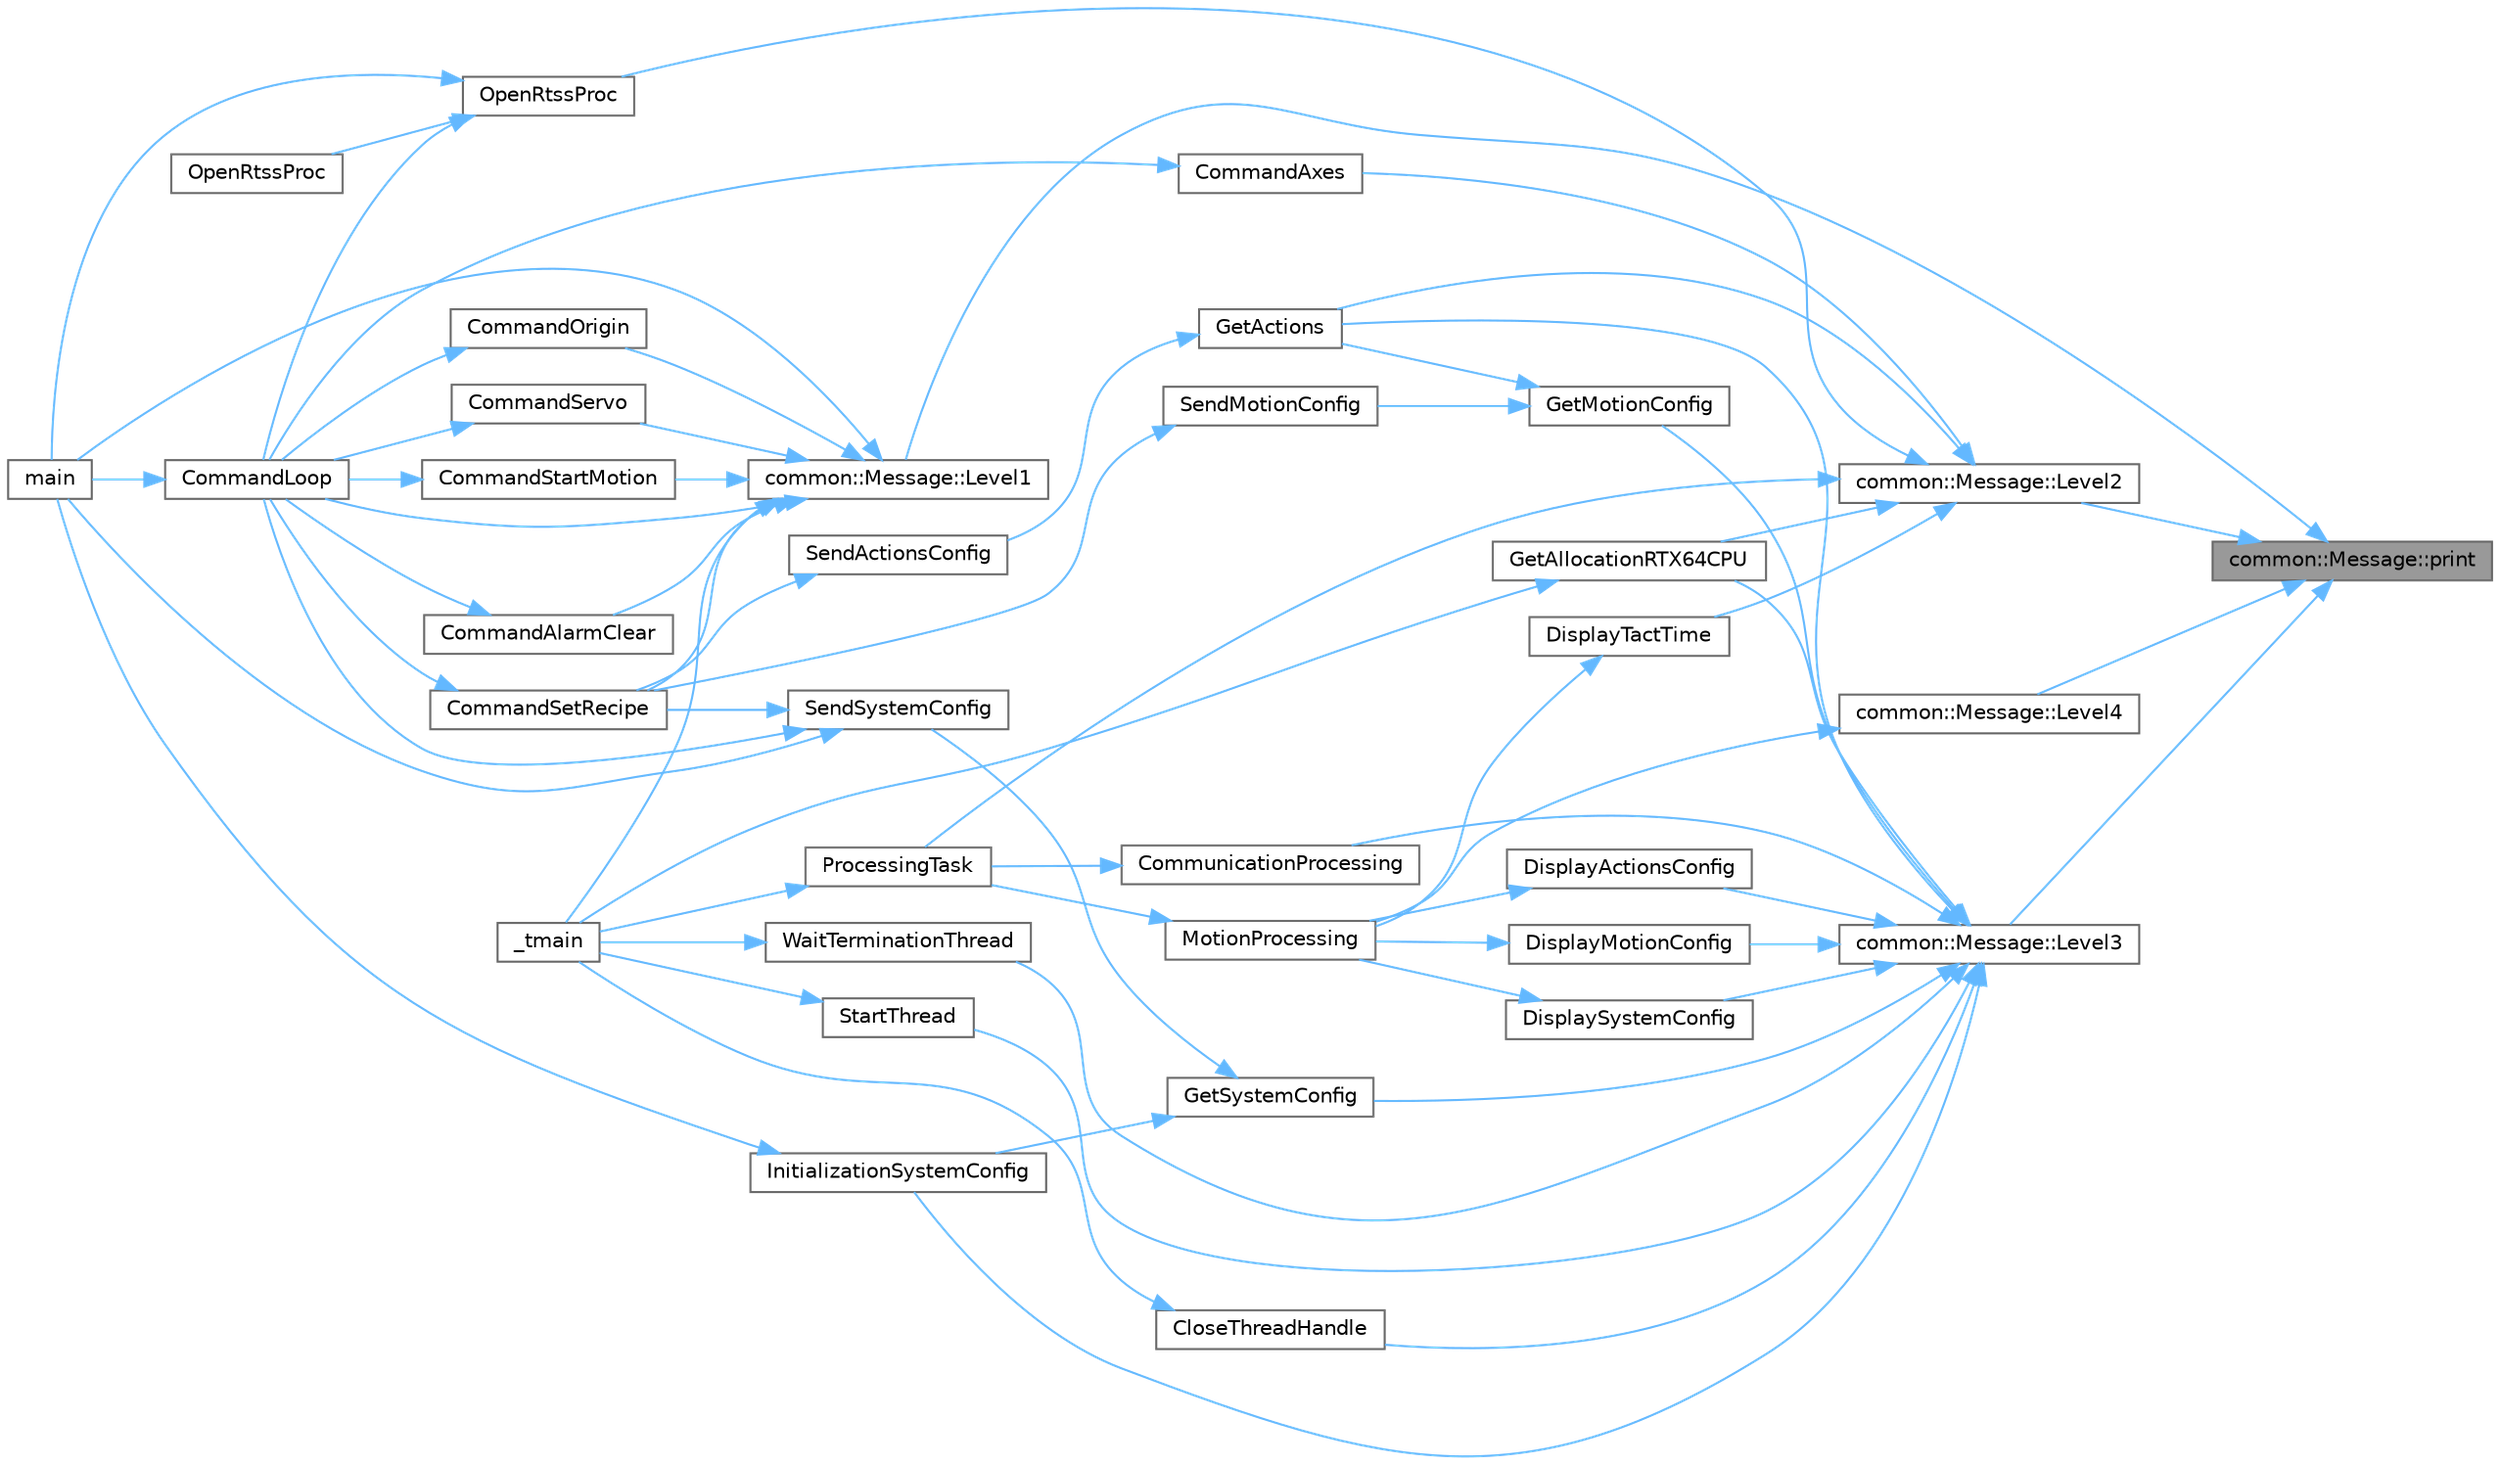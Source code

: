 digraph "common::Message::print"
{
 // LATEX_PDF_SIZE
  bgcolor="transparent";
  edge [fontname=Helvetica,fontsize=10,labelfontname=Helvetica,labelfontsize=10];
  node [fontname=Helvetica,fontsize=10,shape=box,height=0.2,width=0.4];
  rankdir="RL";
  Node1 [id="Node000001",label="common::Message::print",height=0.2,width=0.4,color="gray40", fillcolor="grey60", style="filled", fontcolor="black",tooltip="TCHAR 형식의 문자열을 출력하는 일반적인 출력 함수입니다."];
  Node1 -> Node2 [id="edge1_Node000001_Node000002",dir="back",color="steelblue1",style="solid",tooltip=" "];
  Node2 [id="Node000002",label="common::Message::Level1",height=0.2,width=0.4,color="grey40", fillcolor="white", style="filled",URL="$a00117.html#af45e9eb63af9ef1efb8fc8f0d0ae3244",tooltip="Level 1 메시지를 출력하는 함수입니다."];
  Node2 -> Node3 [id="edge2_Node000002_Node000003",dir="back",color="steelblue1",style="solid",tooltip=" "];
  Node3 [id="Node000003",label="_tmain",height=0.2,width=0.4,color="grey40", fillcolor="white", style="filled",URL="$a00047.html#a353674c5af92be7fb389265cde4e5e03",tooltip=" "];
  Node2 -> Node4 [id="edge3_Node000002_Node000004",dir="back",color="steelblue1",style="solid",tooltip=" "];
  Node4 [id="Node000004",label="CommandAlarmClear",height=0.2,width=0.4,color="grey40", fillcolor="white", style="filled",URL="$a00059.html#aaf9355530299b89768fe14680b3a5e3e",tooltip="알람 해제 관련 명령어를 처리합니다."];
  Node4 -> Node5 [id="edge4_Node000004_Node000005",dir="back",color="steelblue1",style="solid",tooltip=" "];
  Node5 [id="Node000005",label="CommandLoop",height=0.2,width=0.4,color="grey40", fillcolor="white", style="filled",URL="$a00059.html#a4bab8a811513db99dd6cf77f2072aa88",tooltip="사용자 명령을 처리하는 루프입니다."];
  Node5 -> Node6 [id="edge5_Node000005_Node000006",dir="back",color="steelblue1",style="solid",tooltip=" "];
  Node6 [id="Node000006",label="main",height=0.2,width=0.4,color="grey40", fillcolor="white", style="filled",URL="$a00059.html#a9ef43c94a04d3145f5f315231da4526e",tooltip=" "];
  Node2 -> Node5 [id="edge6_Node000002_Node000005",dir="back",color="steelblue1",style="solid",tooltip=" "];
  Node2 -> Node7 [id="edge7_Node000002_Node000007",dir="back",color="steelblue1",style="solid",tooltip=" "];
  Node7 [id="Node000007",label="CommandOrigin",height=0.2,width=0.4,color="grey40", fillcolor="white", style="filled",URL="$a00059.html#a7078711d4ea848605761d22f0a07d404",tooltip="원점 복귀 관련 명령어를 처리합니다."];
  Node7 -> Node5 [id="edge8_Node000007_Node000005",dir="back",color="steelblue1",style="solid",tooltip=" "];
  Node2 -> Node8 [id="edge9_Node000002_Node000008",dir="back",color="steelblue1",style="solid",tooltip=" "];
  Node8 [id="Node000008",label="CommandServo",height=0.2,width=0.4,color="grey40", fillcolor="white", style="filled",URL="$a00059.html#a97e74a080723dcde2fc3469029fdb5dd",tooltip="서보 관련 명령어를 처리합니다."];
  Node8 -> Node5 [id="edge10_Node000008_Node000005",dir="back",color="steelblue1",style="solid",tooltip=" "];
  Node2 -> Node9 [id="edge11_Node000002_Node000009",dir="back",color="steelblue1",style="solid",tooltip=" "];
  Node9 [id="Node000009",label="CommandSetRecipe",height=0.2,width=0.4,color="grey40", fillcolor="white", style="filled",URL="$a00059.html#ad1d8d77c29d483b0d119e05173b08673",tooltip="레시피 설정 관련 명령어를 처리합니다."];
  Node9 -> Node5 [id="edge12_Node000009_Node000005",dir="back",color="steelblue1",style="solid",tooltip=" "];
  Node2 -> Node10 [id="edge13_Node000002_Node000010",dir="back",color="steelblue1",style="solid",tooltip=" "];
  Node10 [id="Node000010",label="CommandStartMotion",height=0.2,width=0.4,color="grey40", fillcolor="white", style="filled",URL="$a00059.html#a27232eec7761cf7b60f64f83d591fd9c",tooltip="모션 시작 관련 명령어를 처리합니다."];
  Node10 -> Node5 [id="edge14_Node000010_Node000005",dir="back",color="steelblue1",style="solid",tooltip=" "];
  Node2 -> Node6 [id="edge15_Node000002_Node000006",dir="back",color="steelblue1",style="solid",tooltip=" "];
  Node1 -> Node11 [id="edge16_Node000001_Node000011",dir="back",color="steelblue1",style="solid",tooltip=" "];
  Node11 [id="Node000011",label="common::Message::Level2",height=0.2,width=0.4,color="grey40", fillcolor="white", style="filled",URL="$a00117.html#a40bb53cafcaa484ddcf126502abc161f",tooltip="Level 2 메시지를 출력하는 함수입니다."];
  Node11 -> Node12 [id="edge17_Node000011_Node000012",dir="back",color="steelblue1",style="solid",tooltip=" "];
  Node12 [id="Node000012",label="CommandAxes",height=0.2,width=0.4,color="grey40", fillcolor="white", style="filled",URL="$a00059.html#adbe7f1246db3436d145db64722faed15",tooltip="축 관련 명령어를 처리합니다."];
  Node12 -> Node5 [id="edge18_Node000012_Node000005",dir="back",color="steelblue1",style="solid",tooltip=" "];
  Node11 -> Node13 [id="edge19_Node000011_Node000013",dir="back",color="steelblue1",style="solid",tooltip=" "];
  Node13 [id="Node000013",label="DisplayTactTime",height=0.2,width=0.4,color="grey40", fillcolor="white", style="filled",URL="$a00047.html#a3b4cb51bd003b4867a47032c4c8f121f",tooltip="지정된 반복 및 액션 횟수에 따른 동작 시간을 출력합니다."];
  Node13 -> Node14 [id="edge20_Node000013_Node000014",dir="back",color="steelblue1",style="solid",tooltip=" "];
  Node14 [id="Node000014",label="MotionProcessing",height=0.2,width=0.4,color="grey40", fillcolor="white", style="filled",URL="$a00047.html#a4f9769b178418fdb7769bf8bb92c2773",tooltip="주어진 상태에 따라 모션 처리를 수행합니다."];
  Node14 -> Node15 [id="edge21_Node000014_Node000015",dir="back",color="steelblue1",style="solid",tooltip=" "];
  Node15 [id="Node000015",label="ProcessingTask",height=0.2,width=0.4,color="grey40", fillcolor="white", style="filled",URL="$a00047.html#a3db71c15151b4d493496a84b964c847b",tooltip="주어진 작업을 수행하는 스레드 함수입니다."];
  Node15 -> Node3 [id="edge22_Node000015_Node000003",dir="back",color="steelblue1",style="solid",tooltip=" "];
  Node11 -> Node16 [id="edge23_Node000011_Node000016",dir="back",color="steelblue1",style="solid",tooltip=" "];
  Node16 [id="Node000016",label="GetActions",height=0.2,width=0.4,color="grey40", fillcolor="white", style="filled",URL="$a00059.html#a9470ae1a4450c0115066eabafeb5c698",tooltip="액션 객체 배열을 가져옵니다."];
  Node16 -> Node17 [id="edge24_Node000016_Node000017",dir="back",color="steelblue1",style="solid",tooltip=" "];
  Node17 [id="Node000017",label="SendActionsConfig",height=0.2,width=0.4,color="grey40", fillcolor="white", style="filled",URL="$a00059.html#a1d71225d8f429c3ec023dcc86f760e81",tooltip="액션 구성 정보를 전송합니다."];
  Node17 -> Node9 [id="edge25_Node000017_Node000009",dir="back",color="steelblue1",style="solid",tooltip=" "];
  Node11 -> Node18 [id="edge26_Node000011_Node000018",dir="back",color="steelblue1",style="solid",tooltip=" "];
  Node18 [id="Node000018",label="GetAllocationRTX64CPU",height=0.2,width=0.4,color="grey40", fillcolor="white", style="filled",URL="$a00047.html#ac3520566a2d6657ba663676a4a9d2851",tooltip="RTX64의 현재 CPU 할당 정보를 가져옵니다."];
  Node18 -> Node3 [id="edge27_Node000018_Node000003",dir="back",color="steelblue1",style="solid",tooltip=" "];
  Node11 -> Node19 [id="edge28_Node000011_Node000019",dir="back",color="steelblue1",style="solid",tooltip=" "];
  Node19 [id="Node000019",label="OpenRtssProc",height=0.2,width=0.4,color="grey40", fillcolor="white", style="filled",URL="$a00059.html#a02d0d3b7781c974b1acde665bad5c55a",tooltip="지정된 경로의 RTSS 프로세스를 엽니다."];
  Node19 -> Node5 [id="edge29_Node000019_Node000005",dir="back",color="steelblue1",style="solid",tooltip=" "];
  Node19 -> Node6 [id="edge30_Node000019_Node000006",dir="back",color="steelblue1",style="solid",tooltip=" "];
  Node19 -> Node20 [id="edge31_Node000019_Node000020",dir="back",color="steelblue1",style="solid",tooltip=" "];
  Node20 [id="Node000020",label="OpenRtssProc",height=0.2,width=0.4,color="grey40", fillcolor="white", style="filled",URL="$a00059.html#a312f81ba8fc13c40008c76701abf6b0a",tooltip="시스템 구성 정보를 사용하여 RTSS 프로세스를 엽니다."];
  Node11 -> Node15 [id="edge32_Node000011_Node000015",dir="back",color="steelblue1",style="solid",tooltip=" "];
  Node1 -> Node21 [id="edge33_Node000001_Node000021",dir="back",color="steelblue1",style="solid",tooltip=" "];
  Node21 [id="Node000021",label="common::Message::Level3",height=0.2,width=0.4,color="grey40", fillcolor="white", style="filled",URL="$a00117.html#a47587b821f2c83f89008cc11f387f9db",tooltip="Level 3 메시지를 출력하는 함수입니다."];
  Node21 -> Node22 [id="edge34_Node000021_Node000022",dir="back",color="steelblue1",style="solid",tooltip=" "];
  Node22 [id="Node000022",label="CloseThreadHandle",height=0.2,width=0.4,color="grey40", fillcolor="white", style="filled",URL="$a00047.html#a3754d22c5256ceffecceff1d802dd1b8",tooltip="주어진 스레드 핸들을 닫습니다."];
  Node22 -> Node3 [id="edge35_Node000022_Node000003",dir="back",color="steelblue1",style="solid",tooltip=" "];
  Node21 -> Node23 [id="edge36_Node000021_Node000023",dir="back",color="steelblue1",style="solid",tooltip=" "];
  Node23 [id="Node000023",label="CommunicationProcessing",height=0.2,width=0.4,color="grey40", fillcolor="white", style="filled",URL="$a00047.html#ad6cddbe389369006f50244e7ff4fd90e",tooltip="수신된 명령에 따라 통신을 처리합니다."];
  Node23 -> Node15 [id="edge37_Node000023_Node000015",dir="back",color="steelblue1",style="solid",tooltip=" "];
  Node21 -> Node24 [id="edge38_Node000021_Node000024",dir="back",color="steelblue1",style="solid",tooltip=" "];
  Node24 [id="Node000024",label="DisplayActionsConfig",height=0.2,width=0.4,color="grey40", fillcolor="white", style="filled",URL="$a00047.html#a8246ed3e255a9f6a2e43f09cfe674ee5",tooltip="모든 액션 구성 정보를 출력합니다."];
  Node24 -> Node14 [id="edge39_Node000024_Node000014",dir="back",color="steelblue1",style="solid",tooltip=" "];
  Node21 -> Node25 [id="edge40_Node000021_Node000025",dir="back",color="steelblue1",style="solid",tooltip=" "];
  Node25 [id="Node000025",label="DisplayMotionConfig",height=0.2,width=0.4,color="grey40", fillcolor="white", style="filled",URL="$a00047.html#a899d47551ba606f95dc0c49300486465",tooltip="모션 구성 정보를 출력합니다."];
  Node25 -> Node14 [id="edge41_Node000025_Node000014",dir="back",color="steelblue1",style="solid",tooltip=" "];
  Node21 -> Node26 [id="edge42_Node000021_Node000026",dir="back",color="steelblue1",style="solid",tooltip=" "];
  Node26 [id="Node000026",label="DisplaySystemConfig",height=0.2,width=0.4,color="grey40", fillcolor="white", style="filled",URL="$a00047.html#ad55b26e0e60f35d5b35fc14c426728fd",tooltip="시스템 구성 정보를 출력합니다."];
  Node26 -> Node14 [id="edge43_Node000026_Node000014",dir="back",color="steelblue1",style="solid",tooltip=" "];
  Node21 -> Node16 [id="edge44_Node000021_Node000016",dir="back",color="steelblue1",style="solid",tooltip=" "];
  Node21 -> Node18 [id="edge45_Node000021_Node000018",dir="back",color="steelblue1",style="solid",tooltip=" "];
  Node21 -> Node27 [id="edge46_Node000021_Node000027",dir="back",color="steelblue1",style="solid",tooltip=" "];
  Node27 [id="Node000027",label="GetMotionConfig",height=0.2,width=0.4,color="grey40", fillcolor="white", style="filled",URL="$a00059.html#a8a06f0e167fd52499dd35a88471c5f05",tooltip="모션 구성 정보를 가져옵니다."];
  Node27 -> Node16 [id="edge47_Node000027_Node000016",dir="back",color="steelblue1",style="solid",tooltip=" "];
  Node27 -> Node28 [id="edge48_Node000027_Node000028",dir="back",color="steelblue1",style="solid",tooltip=" "];
  Node28 [id="Node000028",label="SendMotionConfig",height=0.2,width=0.4,color="grey40", fillcolor="white", style="filled",URL="$a00059.html#a54363b47da7e426f01f62ba53b6b9344",tooltip="모션 구성 정보를 전송합니다."];
  Node28 -> Node9 [id="edge49_Node000028_Node000009",dir="back",color="steelblue1",style="solid",tooltip=" "];
  Node21 -> Node29 [id="edge50_Node000021_Node000029",dir="back",color="steelblue1",style="solid",tooltip=" "];
  Node29 [id="Node000029",label="GetSystemConfig",height=0.2,width=0.4,color="grey40", fillcolor="white", style="filled",URL="$a00059.html#aee94903f757b096a3d7a3eacf58d8f2f",tooltip="시스템 구성 정보를 가져옵니다."];
  Node29 -> Node30 [id="edge51_Node000029_Node000030",dir="back",color="steelblue1",style="solid",tooltip=" "];
  Node30 [id="Node000030",label="InitializationSystemConfig",height=0.2,width=0.4,color="grey40", fillcolor="white", style="filled",URL="$a00059.html#ab004bb3ed848531ece00b3093909b2ad",tooltip="시스템 구성 정보를 초기화합니다."];
  Node30 -> Node6 [id="edge52_Node000030_Node000006",dir="back",color="steelblue1",style="solid",tooltip=" "];
  Node29 -> Node31 [id="edge53_Node000029_Node000031",dir="back",color="steelblue1",style="solid",tooltip=" "];
  Node31 [id="Node000031",label="SendSystemConfig",height=0.2,width=0.4,color="grey40", fillcolor="white", style="filled",URL="$a00059.html#ad1c7cc0ca7b7cd239b6120ea7dafd9b6",tooltip="시스템 구성 정보를 전송합니다."];
  Node31 -> Node5 [id="edge54_Node000031_Node000005",dir="back",color="steelblue1",style="solid",tooltip=" "];
  Node31 -> Node9 [id="edge55_Node000031_Node000009",dir="back",color="steelblue1",style="solid",tooltip=" "];
  Node31 -> Node6 [id="edge56_Node000031_Node000006",dir="back",color="steelblue1",style="solid",tooltip=" "];
  Node21 -> Node30 [id="edge57_Node000021_Node000030",dir="back",color="steelblue1",style="solid",tooltip=" "];
  Node21 -> Node32 [id="edge58_Node000021_Node000032",dir="back",color="steelblue1",style="solid",tooltip=" "];
  Node32 [id="Node000032",label="StartThread",height=0.2,width=0.4,color="grey40", fillcolor="white", style="filled",URL="$a00047.html#aeb58a1737ef48a76996e8bb362fec066",tooltip="주어진 작업을 수행할 새로운 스레드를 시작합니다."];
  Node32 -> Node3 [id="edge59_Node000032_Node000003",dir="back",color="steelblue1",style="solid",tooltip=" "];
  Node21 -> Node33 [id="edge60_Node000021_Node000033",dir="back",color="steelblue1",style="solid",tooltip=" "];
  Node33 [id="Node000033",label="WaitTerminationThread",height=0.2,width=0.4,color="grey40", fillcolor="white", style="filled",URL="$a00047.html#a6e703e91084cf57867ba8bfa121cd11d",tooltip="주어진 스레드의 종료를 기다립니다."];
  Node33 -> Node3 [id="edge61_Node000033_Node000003",dir="back",color="steelblue1",style="solid",tooltip=" "];
  Node1 -> Node34 [id="edge62_Node000001_Node000034",dir="back",color="steelblue1",style="solid",tooltip=" "];
  Node34 [id="Node000034",label="common::Message::Level4",height=0.2,width=0.4,color="grey40", fillcolor="white", style="filled",URL="$a00117.html#a5f2c5221fc16be2f8e3c4bef1fb69bf8",tooltip="Level 4 메시지를 출력하는 함수입니다."];
  Node34 -> Node14 [id="edge63_Node000034_Node000014",dir="back",color="steelblue1",style="solid",tooltip=" "];
}
